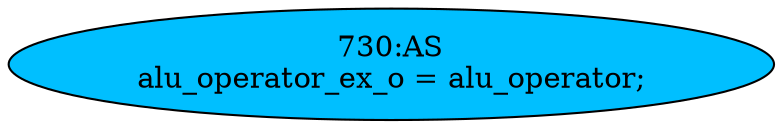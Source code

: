strict digraph "" {
	node [label="\N"];
	"730:AS"	 [ast="<pyverilog.vparser.ast.Assign object at 0x7f2237101d10>",
		def_var="['alu_operator_ex_o']",
		fillcolor=deepskyblue,
		label="730:AS
alu_operator_ex_o = alu_operator;",
		statements="[]",
		style=filled,
		typ=Assign,
		use_var="['alu_operator']"];
}
